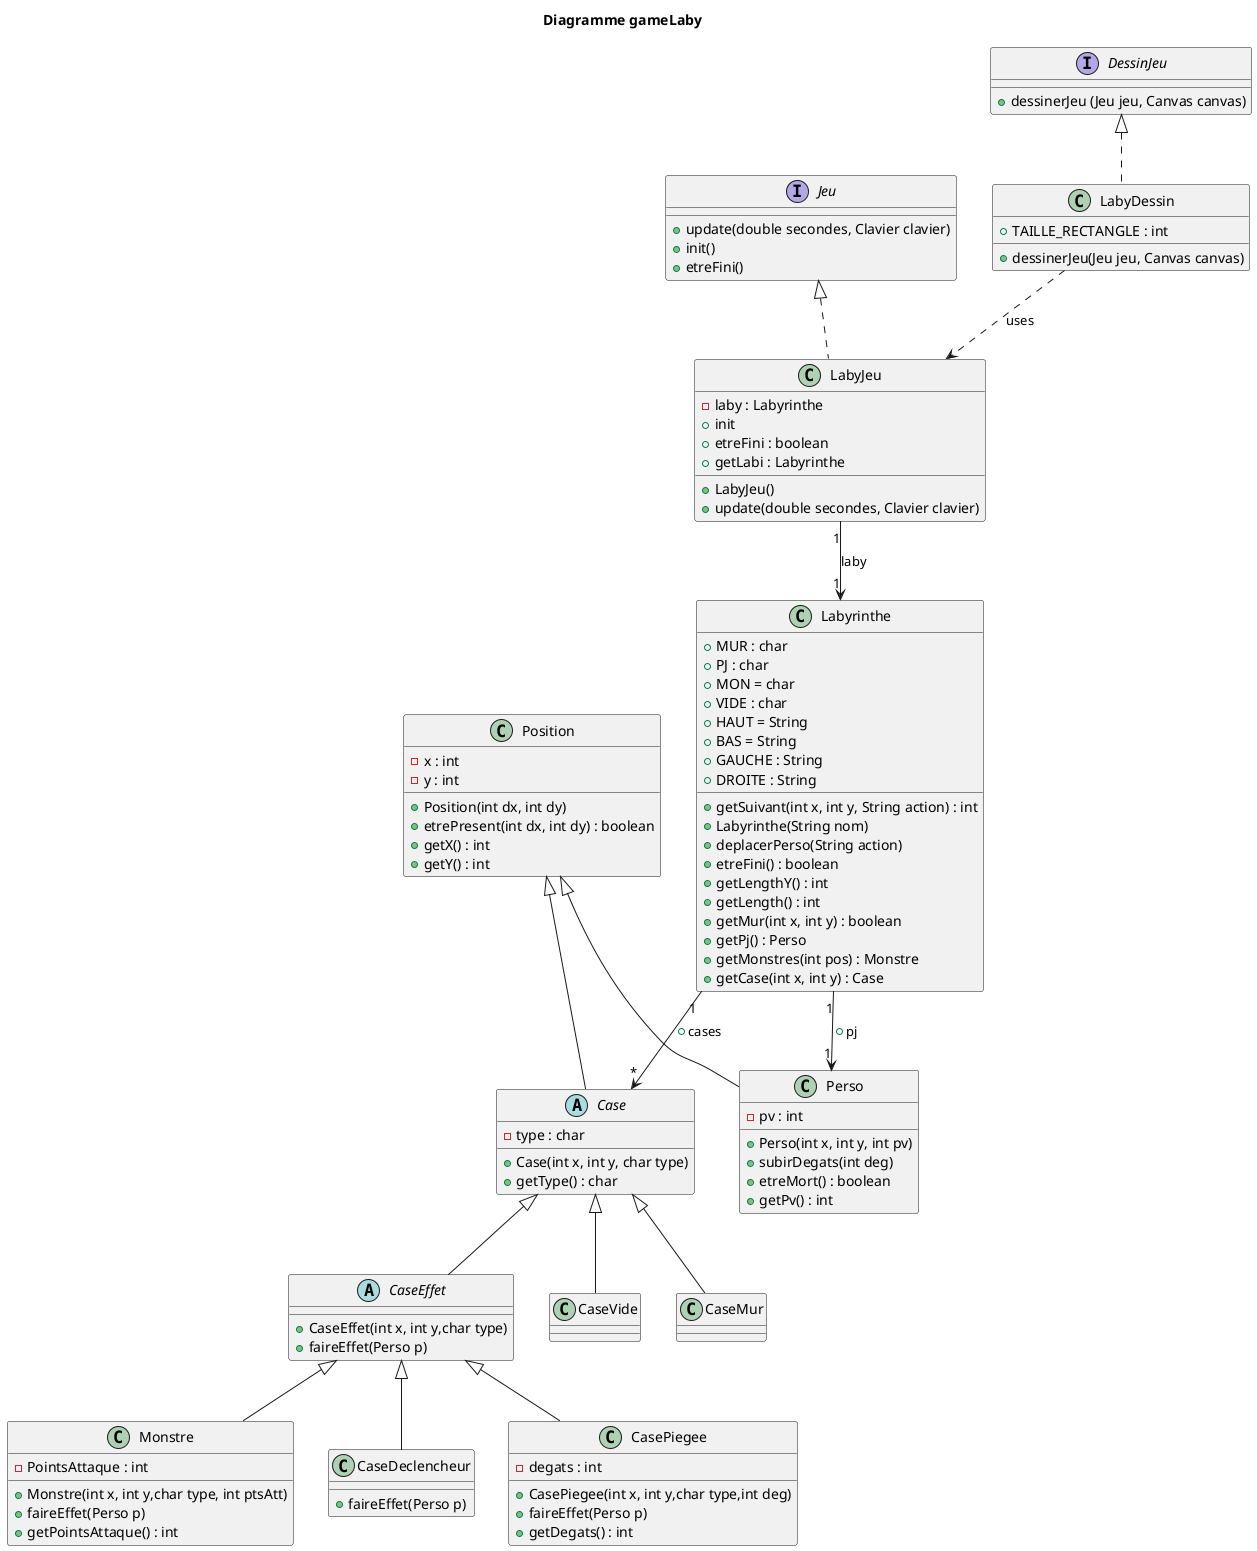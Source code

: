 @startuml
'https://plantuml.com/class-diagram

title Diagramme gameLaby

interface Jeu {
    +update(double secondes, Clavier clavier)
    +init()
    +etreFini()
    }

interface DessinJeu {
    +dessinerJeu (Jeu jeu, Canvas canvas)
    }



class LabyDessin{
    +TAILLE_RECTANGLE : int
    +dessinerJeu(Jeu jeu, Canvas canvas)
}

class LabyJeu{
    -laby : Labyrinthe
    +LabyJeu()
    +update(double secondes, Clavier clavier)
    +init
    +etreFini : boolean
    +getLabi : Labyrinthe
    }

class Position{
    -x : int
    -y : int
    +Position(int dx, int dy)
    +etrePresent(int dx, int dy) : boolean
    +getX() : int
    +getY() : int
    }

abstract Case {
    - type : char
    +Case(int x, int y, char type)
    +getType() : char

    }

abstract CaseEffet {
    +CaseEffet(int x, int y,char type)
    +faireEffet(Perso p)

}

class Perso {
    -pv : int
    +Perso(int x, int y, int pv)
    +subirDegats(int deg)
    +etreMort() : boolean
    +getPv() : int
}

class Monstre {
    -PointsAttaque : int
    +Monstre(int x, int y,char type, int ptsAtt)
    +faireEffet(Perso p)
    +getPointsAttaque() : int
}

class Labyrinthe{
    +MUR : char
    +PJ : char
    +MON = char
    +VIDE : char
    +HAUT = String
    +BAS = String
    +GAUCHE : String
    +DROITE : String
    +getSuivant(int x, int y, String action) : int
    +Labyrinthe(String nom)
    +deplacerPerso(String action)
    +etreFini() : boolean
     +getLengthY() : int
     +getLength() : int
     +getMur(int x, int y) : boolean
     +getPj() : Perso
     +getMonstres(int pos) : Monstre
     +getCase(int x, int y) : Case


    }

class CaseVide {

}

class CaseMur {

}

class CaseDeclencheur {
    +faireEffet(Perso p)

}

class CasePiegee {
    -degats : int
    +CasePiegee(int x, int y,char type,int deg)
    +faireEffet(Perso p)
    +getDegats() : int

}


DessinJeu <|.. LabyDessin
Jeu <|.. LabyJeu
Position <|-- Perso
Position <|-- Case
CaseEffet <|-- Monstre
Case <|-- CaseEffet
Labyrinthe "1" --> "1" Perso : +pj
Labyrinthe "1" --> "*" Case : +cases
LabyDessin ..> LabyJeu : uses
LabyJeu "1" --> "1" Labyrinthe : laby
Case <|-- CaseVide
Case <|-- CaseMur
CaseEffet <|-- CaseDeclencheur
CaseEffet <|-- CasePiegee



@enduml